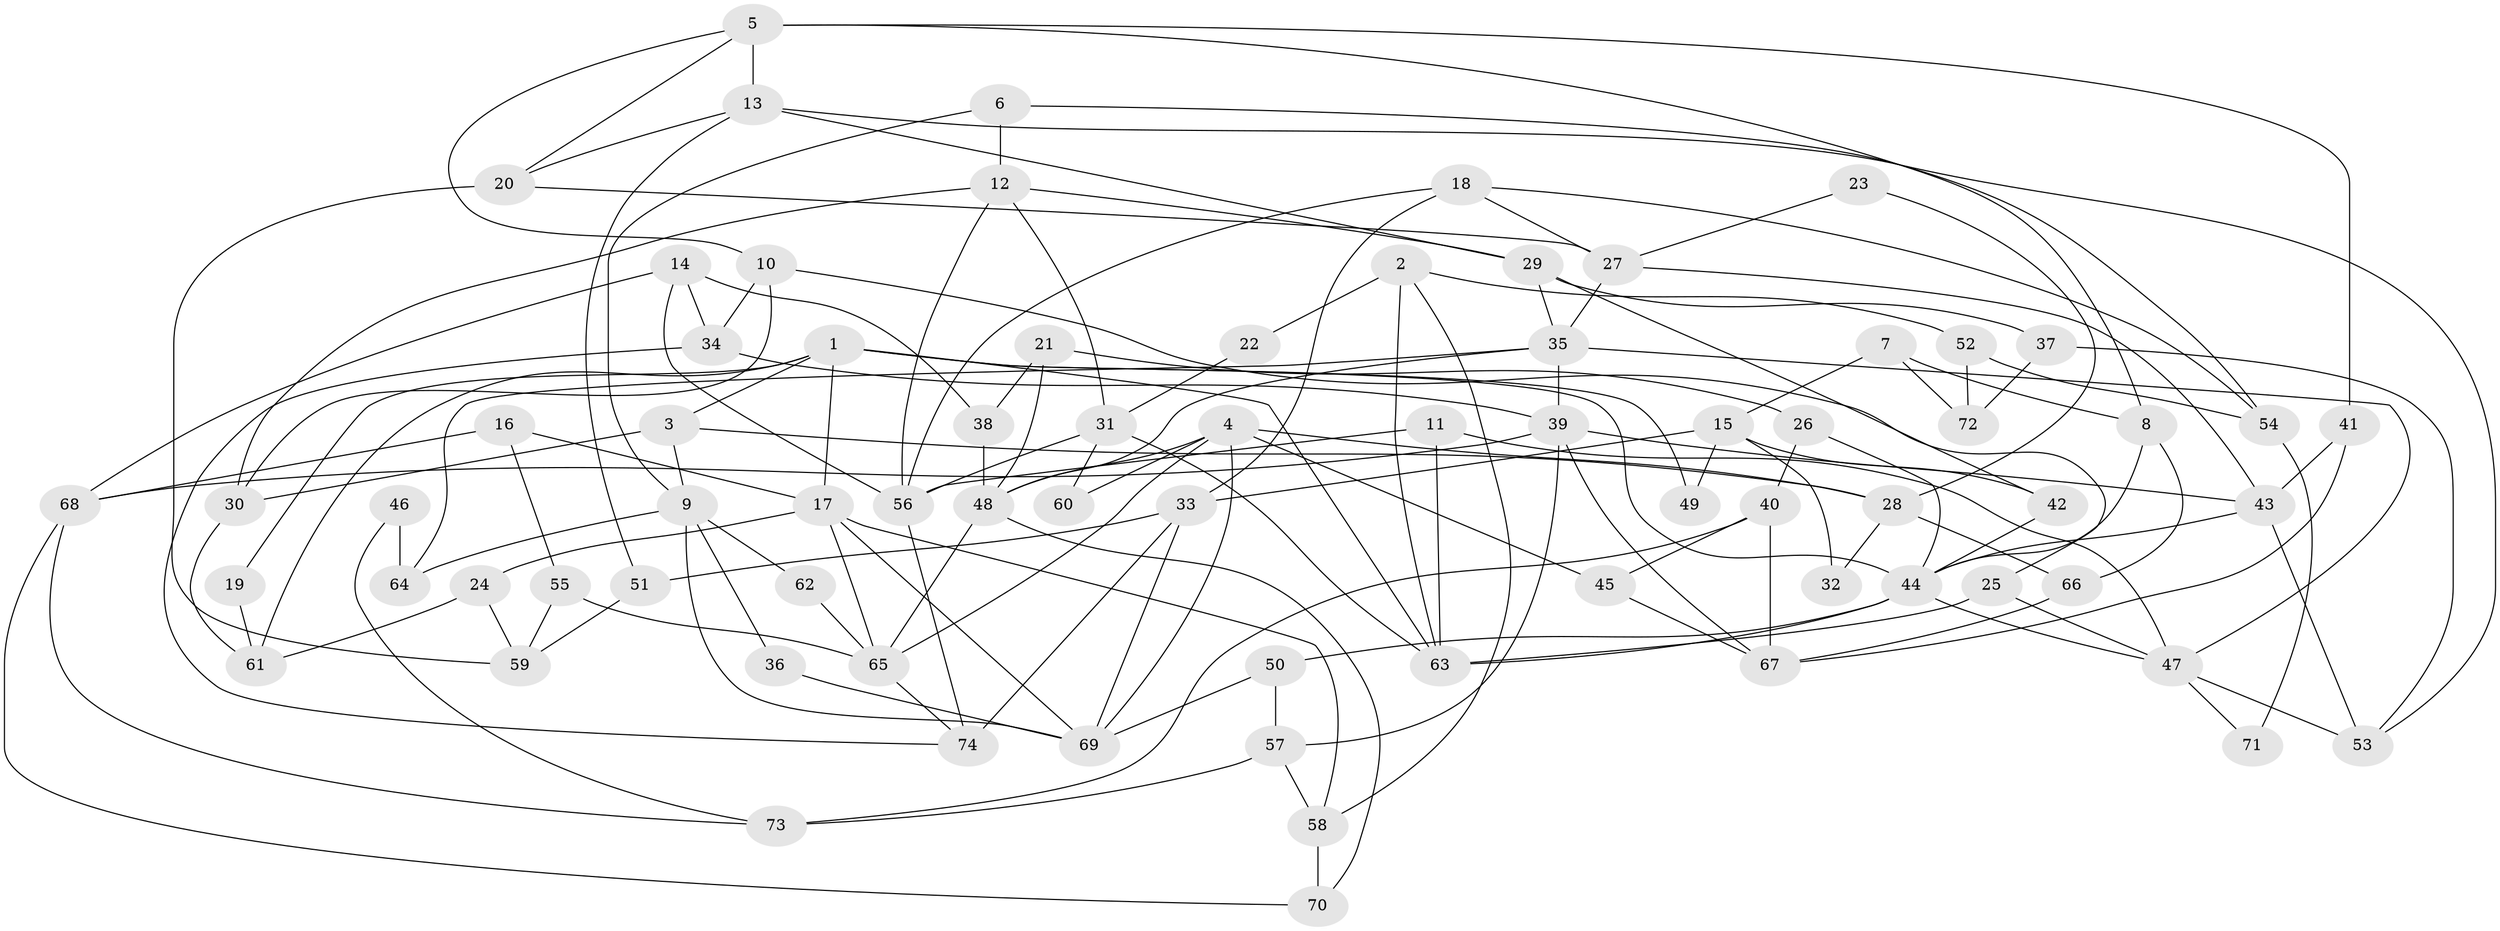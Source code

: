 // Generated by graph-tools (version 1.1) at 2025/36/03/09/25 02:36:04]
// undirected, 74 vertices, 148 edges
graph export_dot {
graph [start="1"]
  node [color=gray90,style=filled];
  1;
  2;
  3;
  4;
  5;
  6;
  7;
  8;
  9;
  10;
  11;
  12;
  13;
  14;
  15;
  16;
  17;
  18;
  19;
  20;
  21;
  22;
  23;
  24;
  25;
  26;
  27;
  28;
  29;
  30;
  31;
  32;
  33;
  34;
  35;
  36;
  37;
  38;
  39;
  40;
  41;
  42;
  43;
  44;
  45;
  46;
  47;
  48;
  49;
  50;
  51;
  52;
  53;
  54;
  55;
  56;
  57;
  58;
  59;
  60;
  61;
  62;
  63;
  64;
  65;
  66;
  67;
  68;
  69;
  70;
  71;
  72;
  73;
  74;
  1 -- 61;
  1 -- 63;
  1 -- 3;
  1 -- 17;
  1 -- 19;
  1 -- 44;
  1 -- 49;
  2 -- 58;
  2 -- 63;
  2 -- 22;
  2 -- 52;
  3 -- 28;
  3 -- 9;
  3 -- 30;
  4 -- 69;
  4 -- 48;
  4 -- 28;
  4 -- 45;
  4 -- 60;
  4 -- 65;
  5 -- 41;
  5 -- 13;
  5 -- 8;
  5 -- 10;
  5 -- 20;
  6 -- 9;
  6 -- 12;
  6 -- 54;
  7 -- 8;
  7 -- 72;
  7 -- 15;
  8 -- 44;
  8 -- 66;
  9 -- 69;
  9 -- 36;
  9 -- 62;
  9 -- 64;
  10 -- 34;
  10 -- 25;
  10 -- 30;
  11 -- 63;
  11 -- 47;
  11 -- 56;
  12 -- 56;
  12 -- 30;
  12 -- 29;
  12 -- 31;
  13 -- 20;
  13 -- 53;
  13 -- 29;
  13 -- 51;
  14 -- 56;
  14 -- 34;
  14 -- 38;
  14 -- 68;
  15 -- 42;
  15 -- 32;
  15 -- 33;
  15 -- 49;
  16 -- 17;
  16 -- 68;
  16 -- 55;
  17 -- 65;
  17 -- 24;
  17 -- 58;
  17 -- 69;
  18 -- 56;
  18 -- 33;
  18 -- 27;
  18 -- 54;
  19 -- 61;
  20 -- 27;
  20 -- 59;
  21 -- 38;
  21 -- 48;
  21 -- 26;
  22 -- 31;
  23 -- 27;
  23 -- 28;
  24 -- 59;
  24 -- 61;
  25 -- 47;
  25 -- 63;
  26 -- 40;
  26 -- 44;
  27 -- 43;
  27 -- 35;
  28 -- 66;
  28 -- 32;
  29 -- 35;
  29 -- 37;
  29 -- 42;
  30 -- 61;
  31 -- 63;
  31 -- 56;
  31 -- 60;
  33 -- 51;
  33 -- 69;
  33 -- 74;
  34 -- 74;
  34 -- 39;
  35 -- 39;
  35 -- 47;
  35 -- 48;
  35 -- 64;
  36 -- 69;
  37 -- 53;
  37 -- 72;
  38 -- 48;
  39 -- 68;
  39 -- 43;
  39 -- 57;
  39 -- 67;
  40 -- 73;
  40 -- 45;
  40 -- 67;
  41 -- 43;
  41 -- 67;
  42 -- 44;
  43 -- 44;
  43 -- 53;
  44 -- 47;
  44 -- 50;
  44 -- 63;
  45 -- 67;
  46 -- 73;
  46 -- 64;
  47 -- 53;
  47 -- 71;
  48 -- 65;
  48 -- 70;
  50 -- 69;
  50 -- 57;
  51 -- 59;
  52 -- 54;
  52 -- 72;
  54 -- 71;
  55 -- 65;
  55 -- 59;
  56 -- 74;
  57 -- 58;
  57 -- 73;
  58 -- 70;
  62 -- 65;
  65 -- 74;
  66 -- 67;
  68 -- 70;
  68 -- 73;
}
